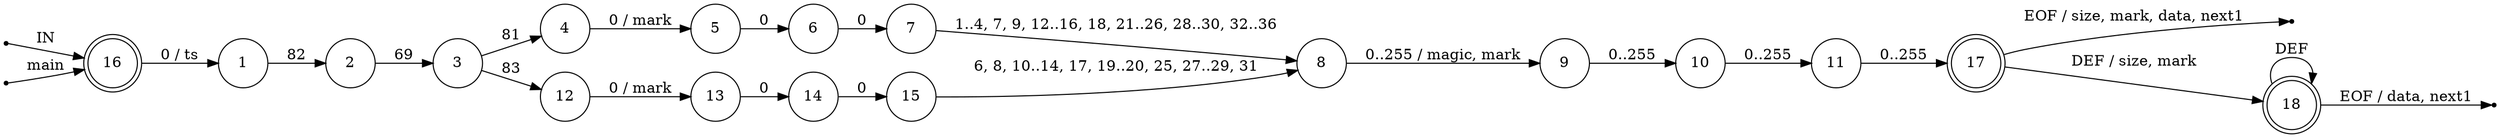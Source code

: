 digraph gearman {
	rankdir=LR;
	node [ shape = point ];
	ENTRY;
	en_16;
	eof_17;
	eof_18;
	node [ shape = circle, height = 0.2 ];
	node [ fixedsize = true, height = 0.65, shape = doublecircle ];
	16;
	17;
	18;
	node [ shape = circle ];
	1 -> 2 [ label = "82" ];
	2 -> 3 [ label = "69" ];
	3 -> 4 [ label = "81" ];
	3 -> 12 [ label = "83" ];
	4 -> 5 [ label = "0 / mark" ];
	5 -> 6 [ label = "0" ];
	6 -> 7 [ label = "0" ];
	7 -> 8 [ label = "1..4, 7, 9, 12..16, 18, 21..26, 28..30, 32..36" ];
	8 -> 9 [ label = "0..255 / magic, mark" ];
	9 -> 10 [ label = "0..255" ];
	10 -> 11 [ label = "0..255" ];
	11 -> 17 [ label = "0..255" ];
	12 -> 13 [ label = "0 / mark" ];
	13 -> 14 [ label = "0" ];
	14 -> 15 [ label = "0" ];
	15 -> 8 [ label = "6, 8, 10..14, 17, 19..20, 25, 27..29, 31" ];
	16 -> 1 [ label = "0 / ts" ];
	17 -> 18 [ label = "DEF / size, mark" ];
	18 -> 18 [ label = "DEF" ];
	ENTRY -> 16 [ label = "IN" ];
	en_16 -> 16 [ label = "main" ];
	17 -> eof_17 [ label = "EOF / size, mark, data, next1" ];
	18 -> eof_18 [ label = "EOF / data, next1" ];
}

